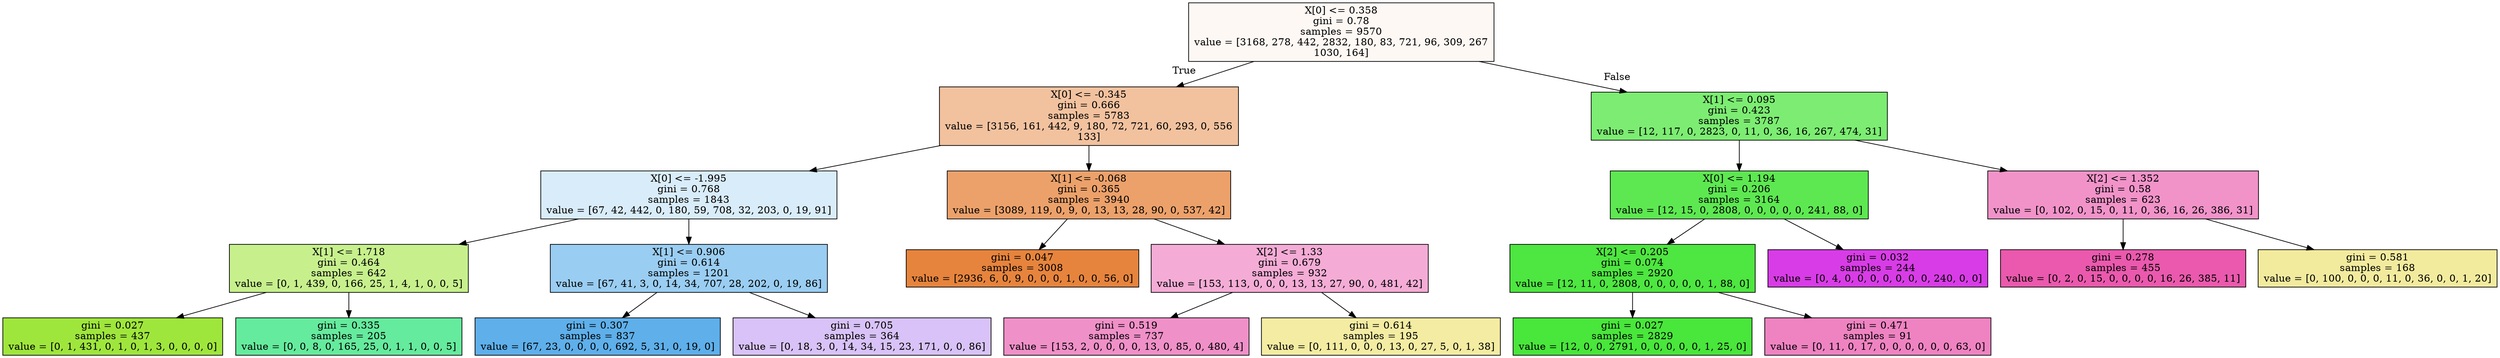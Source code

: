 digraph Tree {
node [shape=box, style="filled", color="black"] ;
0 [label="X[0] <= 0.358\ngini = 0.78\nsamples = 9570\nvalue = [3168, 278, 442, 2832, 180, 83, 721, 96, 309, 267\n1030, 164]", fillcolor="#e581390d"] ;
1 [label="X[0] <= -0.345\ngini = 0.666\nsamples = 5783\nvalue = [3156, 161, 442, 9, 180, 72, 721, 60, 293, 0, 556\n133]", fillcolor="#e581397b"] ;
0 -> 1 [labeldistance=2.5, labelangle=45, headlabel="True"] ;
3 [label="X[0] <= -1.995\ngini = 0.768\nsamples = 1843\nvalue = [67, 42, 442, 0, 180, 59, 708, 32, 203, 0, 19, 91]", fillcolor="#399de530"] ;
1 -> 3 ;
11 [label="X[1] <= 1.718\ngini = 0.464\nsamples = 642\nvalue = [0, 1, 439, 0, 166, 25, 1, 4, 1, 0, 0, 5]", fillcolor="#9de53992"] ;
3 -> 11 ;
15 [label="gini = 0.027\nsamples = 437\nvalue = [0, 1, 431, 0, 1, 0, 1, 3, 0, 0, 0, 0]", fillcolor="#9de539fb"] ;
11 -> 15 ;
16 [label="gini = 0.335\nsamples = 205\nvalue = [0, 0, 8, 0, 165, 25, 0, 1, 1, 0, 0, 5]", fillcolor="#39e581c6"] ;
11 -> 16 ;
12 [label="X[1] <= 0.906\ngini = 0.614\nsamples = 1201\nvalue = [67, 41, 3, 0, 14, 34, 707, 28, 202, 0, 19, 86]", fillcolor="#399de581"] ;
3 -> 12 ;
13 [label="gini = 0.307\nsamples = 837\nvalue = [67, 23, 0, 0, 0, 0, 692, 5, 31, 0, 19, 0]", fillcolor="#399de5cf"] ;
12 -> 13 ;
14 [label="gini = 0.705\nsamples = 364\nvalue = [0, 18, 3, 0, 14, 34, 15, 23, 171, 0, 0, 86]", fillcolor="#8139e54e"] ;
12 -> 14 ;
4 [label="X[1] <= -0.068\ngini = 0.365\nsamples = 3940\nvalue = [3089, 119, 0, 9, 0, 13, 13, 28, 90, 0, 537, 42]", fillcolor="#e58139bf"] ;
1 -> 4 ;
5 [label="gini = 0.047\nsamples = 3008\nvalue = [2936, 6, 0, 9, 0, 0, 0, 1, 0, 0, 56, 0]", fillcolor="#e58139f9"] ;
4 -> 5 ;
6 [label="X[2] <= 1.33\ngini = 0.679\nsamples = 932\nvalue = [153, 113, 0, 0, 0, 13, 13, 27, 90, 0, 481, 42]", fillcolor="#e5399d6b"] ;
4 -> 6 ;
19 [label="gini = 0.519\nsamples = 737\nvalue = [153, 2, 0, 0, 0, 0, 13, 0, 85, 0, 480, 4]", fillcolor="#e5399d8f"] ;
6 -> 19 ;
20 [label="gini = 0.614\nsamples = 195\nvalue = [0, 111, 0, 0, 0, 13, 0, 27, 5, 0, 1, 38]", fillcolor="#e5d73977"] ;
6 -> 20 ;
2 [label="X[1] <= 0.095\ngini = 0.423\nsamples = 3787\nvalue = [12, 117, 0, 2823, 0, 11, 0, 36, 16, 267, 474, 31]", fillcolor="#47e539b5"] ;
0 -> 2 [labeldistance=2.5, labelangle=-45, headlabel="False"] ;
7 [label="X[0] <= 1.194\ngini = 0.206\nsamples = 3164\nvalue = [12, 15, 0, 2808, 0, 0, 0, 0, 0, 241, 88, 0]", fillcolor="#47e539e0"] ;
2 -> 7 ;
9 [label="X[2] <= 0.205\ngini = 0.074\nsamples = 2920\nvalue = [12, 11, 0, 2808, 0, 0, 0, 0, 0, 1, 88, 0]", fillcolor="#47e539f5"] ;
7 -> 9 ;
21 [label="gini = 0.027\nsamples = 2829\nvalue = [12, 0, 0, 2791, 0, 0, 0, 0, 0, 1, 25, 0]", fillcolor="#47e539fc"] ;
9 -> 21 ;
22 [label="gini = 0.471\nsamples = 91\nvalue = [0, 11, 0, 17, 0, 0, 0, 0, 0, 0, 63, 0]", fillcolor="#e5399d9f"] ;
9 -> 22 ;
10 [label="gini = 0.032\nsamples = 244\nvalue = [0, 4, 0, 0, 0, 0, 0, 0, 0, 240, 0, 0]", fillcolor="#d739e5fb"] ;
7 -> 10 ;
8 [label="X[2] <= 1.352\ngini = 0.58\nsamples = 623\nvalue = [0, 102, 0, 15, 0, 11, 0, 36, 16, 26, 386, 31]", fillcolor="#e5399d8b"] ;
2 -> 8 ;
17 [label="gini = 0.278\nsamples = 455\nvalue = [0, 2, 0, 15, 0, 0, 0, 0, 16, 26, 385, 11]", fillcolor="#e5399dd5"] ;
8 -> 17 ;
18 [label="gini = 0.581\nsamples = 168\nvalue = [0, 100, 0, 0, 0, 11, 0, 36, 0, 0, 1, 20]", fillcolor="#e5d7397c"] ;
8 -> 18 ;
}